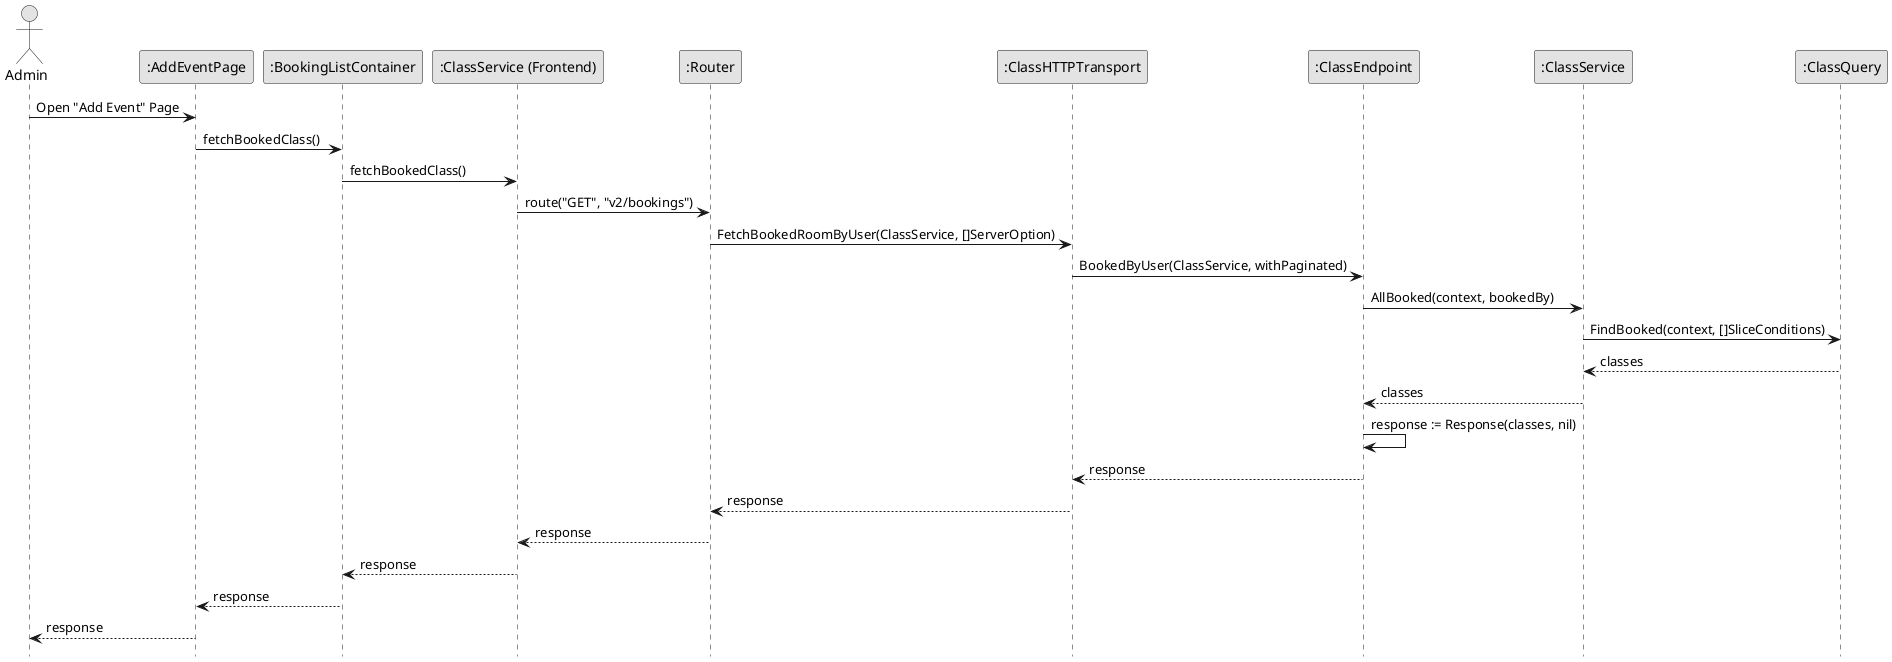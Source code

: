 @startuml GetBooked

skinparam Monochrome true
skinparam Shadowing false
hide footbox

actor Admin
participant ":AddEventPage" as AddEventPage
participant ":BookingListContainer" as BookingListContainer
participant ":ClassService (Frontend)" as FEClassService
participant ":Router" as Router
participant ":ClassHTTPTransport" as ClassHTTPTransport
participant ":ClassEndpoint" as ClassEndpoint
participant ":ClassService" as ClassService
participant ":ClassQuery" as ClassQuery

Admin->AddEventPage: Open "Add Event" Page
AddEventPage->BookingListContainer: fetchBookedClass()
BookingListContainer->FEClassService: fetchBookedClass()
FEClassService->Router: route("GET", "v2/bookings")
Router->ClassHTTPTransport: FetchBookedRoomByUser(ClassService, []ServerOption)
ClassHTTPTransport->ClassEndpoint: BookedByUser(ClassService, withPaginated)
ClassEndpoint->ClassService: AllBooked(context, bookedBy)
ClassService->ClassQuery: FindBooked(context, []SliceConditions)
ClassQuery-->ClassService: classes
ClassService-->ClassEndpoint: classes
ClassEndpoint->ClassEndpoint: response := Response(classes, nil)
ClassEndpoint-->ClassHTTPTransport: response
ClassHTTPTransport-->Router: response
Router-->FEClassService: response
FEClassService-->BookingListContainer: response
BookingListContainer-->AddEventPage: response
AddEventPage-->Admin: response

@enduml